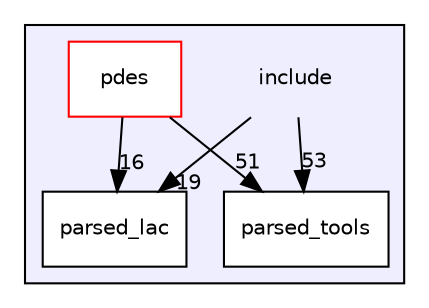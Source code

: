 digraph "include" {
  bgcolor=transparent;
  compound=true
  node [ fontsize="10", fontname="Helvetica"];
  edge [ labelfontsize="10", labelfontname="Helvetica"];
  subgraph clusterdir_d44c64559bbebec7f509842c48db8b23 {
    graph [ bgcolor="#eeeeff", pencolor="black", label="" URL="dir_d44c64559bbebec7f509842c48db8b23.html"];
    dir_d44c64559bbebec7f509842c48db8b23 [shape=plaintext label="include"];
    dir_65593bf93f1e4428cc81baf4bb94349f [shape=box label="parsed_lac" color="black" fillcolor="white" style="filled" URL="dir_65593bf93f1e4428cc81baf4bb94349f.html"];
    dir_8e8448d9aef603b86753e7cb911804a9 [shape=box label="parsed_tools" color="black" fillcolor="white" style="filled" URL="dir_8e8448d9aef603b86753e7cb911804a9.html"];
    dir_60faf9a10d52b04582224b9116454383 [shape=box label="pdes" color="red" fillcolor="white" style="filled" URL="dir_60faf9a10d52b04582224b9116454383.html"];
  }
  dir_60faf9a10d52b04582224b9116454383->dir_8e8448d9aef603b86753e7cb911804a9 [headlabel="51", labeldistance=1.5 headhref="dir_000005_000004.html"];
  dir_60faf9a10d52b04582224b9116454383->dir_65593bf93f1e4428cc81baf4bb94349f [headlabel="16", labeldistance=1.5 headhref="dir_000005_000003.html"];
  dir_d44c64559bbebec7f509842c48db8b23->dir_8e8448d9aef603b86753e7cb911804a9 [headlabel="53", labeldistance=1.5 headhref="dir_000002_000004.html"];
  dir_d44c64559bbebec7f509842c48db8b23->dir_65593bf93f1e4428cc81baf4bb94349f [headlabel="19", labeldistance=1.5 headhref="dir_000002_000003.html"];
}
